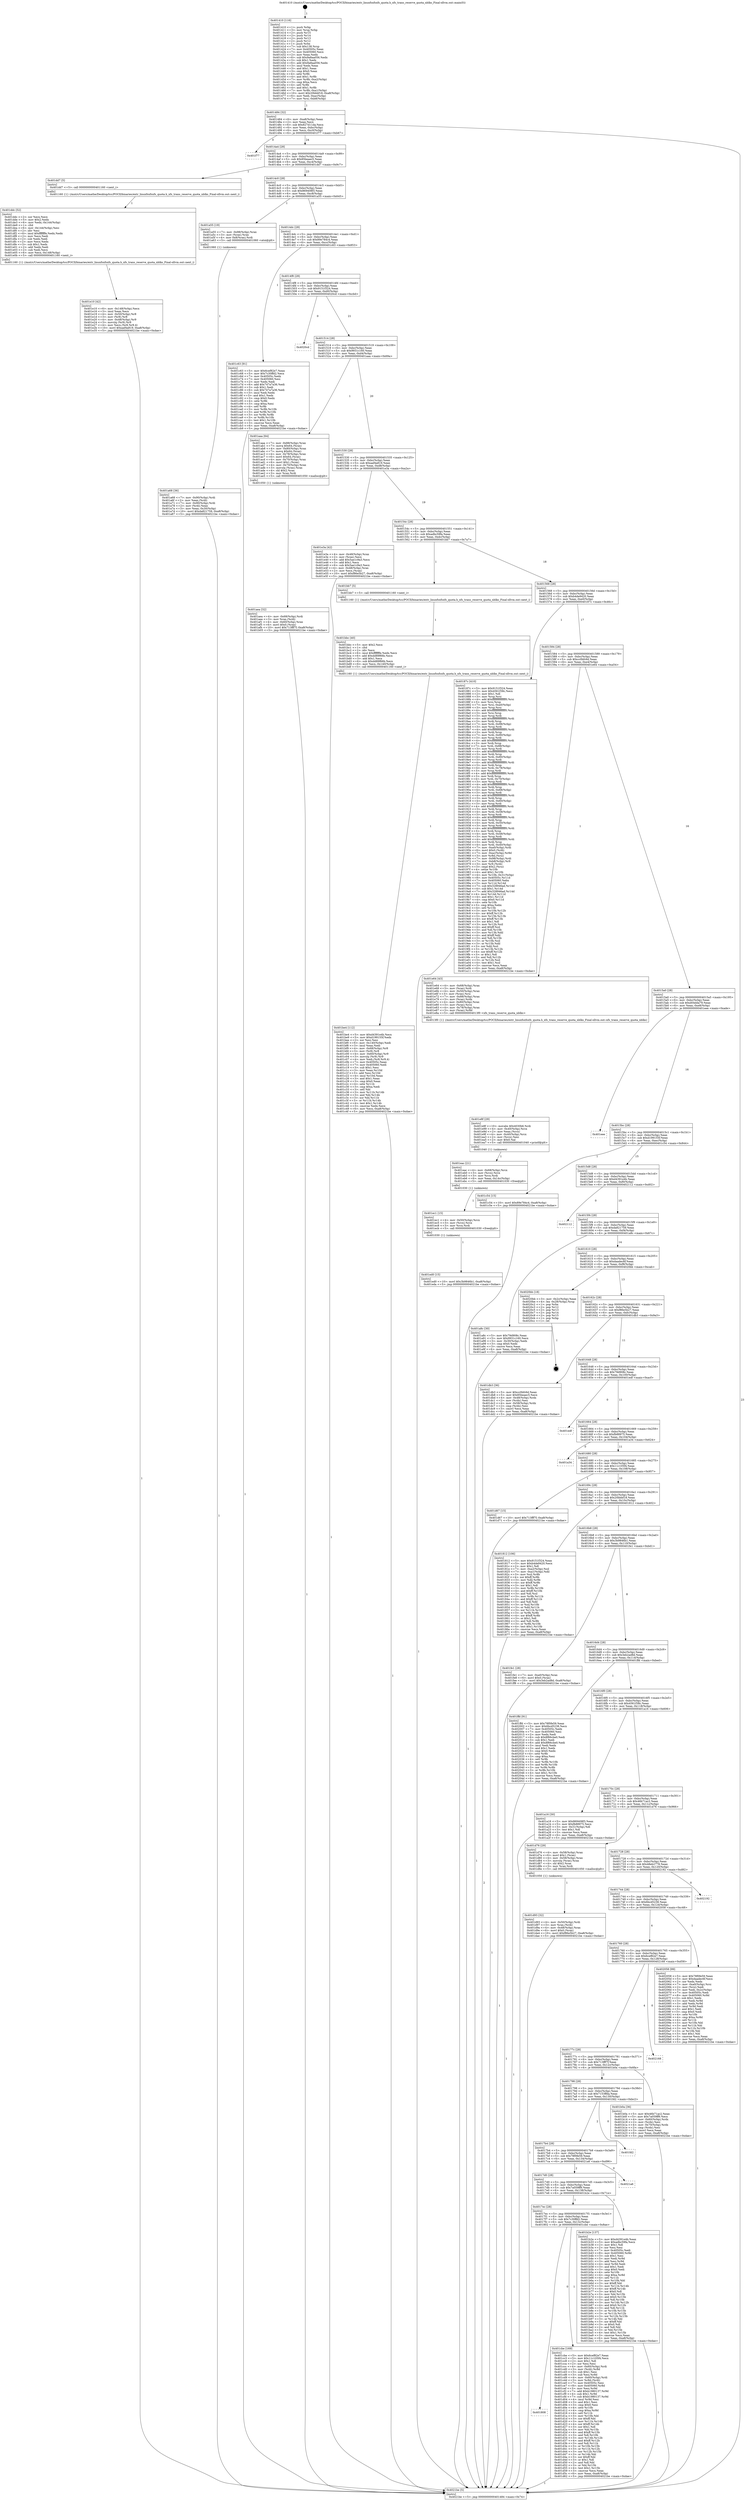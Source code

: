 digraph "0x401410" {
  label = "0x401410 (/mnt/c/Users/mathe/Desktop/tcc/POCII/binaries/extr_linuxfsxfsxfs_quota.h_xfs_trans_reserve_quota_nblks_Final-ollvm.out::main(0))"
  labelloc = "t"
  node[shape=record]

  Entry [label="",width=0.3,height=0.3,shape=circle,fillcolor=black,style=filled]
  "0x401484" [label="{
     0x401484 [32]\l
     | [instrs]\l
     &nbsp;&nbsp;0x401484 \<+6\>: mov -0xa8(%rbp),%eax\l
     &nbsp;&nbsp;0x40148a \<+2\>: mov %eax,%ecx\l
     &nbsp;&nbsp;0x40148c \<+6\>: sub $0x827d11da,%ecx\l
     &nbsp;&nbsp;0x401492 \<+6\>: mov %eax,-0xbc(%rbp)\l
     &nbsp;&nbsp;0x401498 \<+6\>: mov %ecx,-0xc0(%rbp)\l
     &nbsp;&nbsp;0x40149e \<+6\>: je 0000000000401f77 \<main+0xb67\>\l
  }"]
  "0x401f77" [label="{
     0x401f77\l
  }", style=dashed]
  "0x4014a4" [label="{
     0x4014a4 [28]\l
     | [instrs]\l
     &nbsp;&nbsp;0x4014a4 \<+5\>: jmp 00000000004014a9 \<main+0x99\>\l
     &nbsp;&nbsp;0x4014a9 \<+6\>: mov -0xbc(%rbp),%eax\l
     &nbsp;&nbsp;0x4014af \<+5\>: sub $0x85beaec5,%eax\l
     &nbsp;&nbsp;0x4014b4 \<+6\>: mov %eax,-0xc4(%rbp)\l
     &nbsp;&nbsp;0x4014ba \<+6\>: je 0000000000401dd7 \<main+0x9c7\>\l
  }"]
  Exit [label="",width=0.3,height=0.3,shape=circle,fillcolor=black,style=filled,peripheries=2]
  "0x401dd7" [label="{
     0x401dd7 [5]\l
     | [instrs]\l
     &nbsp;&nbsp;0x401dd7 \<+5\>: call 0000000000401160 \<next_i\>\l
     | [calls]\l
     &nbsp;&nbsp;0x401160 \{1\} (/mnt/c/Users/mathe/Desktop/tcc/POCII/binaries/extr_linuxfsxfsxfs_quota.h_xfs_trans_reserve_quota_nblks_Final-ollvm.out::next_i)\l
  }"]
  "0x4014c0" [label="{
     0x4014c0 [28]\l
     | [instrs]\l
     &nbsp;&nbsp;0x4014c0 \<+5\>: jmp 00000000004014c5 \<main+0xb5\>\l
     &nbsp;&nbsp;0x4014c5 \<+6\>: mov -0xbc(%rbp),%eax\l
     &nbsp;&nbsp;0x4014cb \<+5\>: sub $0x869408f3,%eax\l
     &nbsp;&nbsp;0x4014d0 \<+6\>: mov %eax,-0xc8(%rbp)\l
     &nbsp;&nbsp;0x4014d6 \<+6\>: je 0000000000401a55 \<main+0x645\>\l
  }"]
  "0x401ed0" [label="{
     0x401ed0 [15]\l
     | [instrs]\l
     &nbsp;&nbsp;0x401ed0 \<+10\>: movl $0x3b9846b1,-0xa8(%rbp)\l
     &nbsp;&nbsp;0x401eda \<+5\>: jmp 00000000004021be \<main+0xdae\>\l
  }"]
  "0x401a55" [label="{
     0x401a55 [19]\l
     | [instrs]\l
     &nbsp;&nbsp;0x401a55 \<+7\>: mov -0x98(%rbp),%rax\l
     &nbsp;&nbsp;0x401a5c \<+3\>: mov (%rax),%rax\l
     &nbsp;&nbsp;0x401a5f \<+4\>: mov 0x8(%rax),%rdi\l
     &nbsp;&nbsp;0x401a63 \<+5\>: call 0000000000401060 \<atoi@plt\>\l
     | [calls]\l
     &nbsp;&nbsp;0x401060 \{1\} (unknown)\l
  }"]
  "0x4014dc" [label="{
     0x4014dc [28]\l
     | [instrs]\l
     &nbsp;&nbsp;0x4014dc \<+5\>: jmp 00000000004014e1 \<main+0xd1\>\l
     &nbsp;&nbsp;0x4014e1 \<+6\>: mov -0xbc(%rbp),%eax\l
     &nbsp;&nbsp;0x4014e7 \<+5\>: sub $0x89e784c4,%eax\l
     &nbsp;&nbsp;0x4014ec \<+6\>: mov %eax,-0xcc(%rbp)\l
     &nbsp;&nbsp;0x4014f2 \<+6\>: je 0000000000401c63 \<main+0x853\>\l
  }"]
  "0x401ec1" [label="{
     0x401ec1 [15]\l
     | [instrs]\l
     &nbsp;&nbsp;0x401ec1 \<+4\>: mov -0x50(%rbp),%rcx\l
     &nbsp;&nbsp;0x401ec5 \<+3\>: mov (%rcx),%rcx\l
     &nbsp;&nbsp;0x401ec8 \<+3\>: mov %rcx,%rdi\l
     &nbsp;&nbsp;0x401ecb \<+5\>: call 0000000000401030 \<free@plt\>\l
     | [calls]\l
     &nbsp;&nbsp;0x401030 \{1\} (unknown)\l
  }"]
  "0x401c63" [label="{
     0x401c63 [91]\l
     | [instrs]\l
     &nbsp;&nbsp;0x401c63 \<+5\>: mov $0x6cef82e7,%eax\l
     &nbsp;&nbsp;0x401c68 \<+5\>: mov $0x7c30ffd2,%ecx\l
     &nbsp;&nbsp;0x401c6d \<+7\>: mov 0x40505c,%edx\l
     &nbsp;&nbsp;0x401c74 \<+7\>: mov 0x405060,%esi\l
     &nbsp;&nbsp;0x401c7b \<+2\>: mov %edx,%edi\l
     &nbsp;&nbsp;0x401c7d \<+6\>: add $0x747a7a36,%edi\l
     &nbsp;&nbsp;0x401c83 \<+3\>: sub $0x1,%edi\l
     &nbsp;&nbsp;0x401c86 \<+6\>: sub $0x747a7a36,%edi\l
     &nbsp;&nbsp;0x401c8c \<+3\>: imul %edi,%edx\l
     &nbsp;&nbsp;0x401c8f \<+3\>: and $0x1,%edx\l
     &nbsp;&nbsp;0x401c92 \<+3\>: cmp $0x0,%edx\l
     &nbsp;&nbsp;0x401c95 \<+4\>: sete %r8b\l
     &nbsp;&nbsp;0x401c99 \<+3\>: cmp $0xa,%esi\l
     &nbsp;&nbsp;0x401c9c \<+4\>: setl %r9b\l
     &nbsp;&nbsp;0x401ca0 \<+3\>: mov %r8b,%r10b\l
     &nbsp;&nbsp;0x401ca3 \<+3\>: and %r9b,%r10b\l
     &nbsp;&nbsp;0x401ca6 \<+3\>: xor %r9b,%r8b\l
     &nbsp;&nbsp;0x401ca9 \<+3\>: or %r8b,%r10b\l
     &nbsp;&nbsp;0x401cac \<+4\>: test $0x1,%r10b\l
     &nbsp;&nbsp;0x401cb0 \<+3\>: cmovne %ecx,%eax\l
     &nbsp;&nbsp;0x401cb3 \<+6\>: mov %eax,-0xa8(%rbp)\l
     &nbsp;&nbsp;0x401cb9 \<+5\>: jmp 00000000004021be \<main+0xdae\>\l
  }"]
  "0x4014f8" [label="{
     0x4014f8 [28]\l
     | [instrs]\l
     &nbsp;&nbsp;0x4014f8 \<+5\>: jmp 00000000004014fd \<main+0xed\>\l
     &nbsp;&nbsp;0x4014fd \<+6\>: mov -0xbc(%rbp),%eax\l
     &nbsp;&nbsp;0x401503 \<+5\>: sub $0x9151f324,%eax\l
     &nbsp;&nbsp;0x401508 \<+6\>: mov %eax,-0xd0(%rbp)\l
     &nbsp;&nbsp;0x40150e \<+6\>: je 00000000004020cd \<main+0xcbd\>\l
  }"]
  "0x401eac" [label="{
     0x401eac [21]\l
     | [instrs]\l
     &nbsp;&nbsp;0x401eac \<+4\>: mov -0x68(%rbp),%rcx\l
     &nbsp;&nbsp;0x401eb0 \<+3\>: mov (%rcx),%rcx\l
     &nbsp;&nbsp;0x401eb3 \<+3\>: mov %rcx,%rdi\l
     &nbsp;&nbsp;0x401eb6 \<+6\>: mov %eax,-0x14c(%rbp)\l
     &nbsp;&nbsp;0x401ebc \<+5\>: call 0000000000401030 \<free@plt\>\l
     | [calls]\l
     &nbsp;&nbsp;0x401030 \{1\} (unknown)\l
  }"]
  "0x4020cd" [label="{
     0x4020cd\l
  }", style=dashed]
  "0x401514" [label="{
     0x401514 [28]\l
     | [instrs]\l
     &nbsp;&nbsp;0x401514 \<+5\>: jmp 0000000000401519 \<main+0x109\>\l
     &nbsp;&nbsp;0x401519 \<+6\>: mov -0xbc(%rbp),%eax\l
     &nbsp;&nbsp;0x40151f \<+5\>: sub $0x9931c160,%eax\l
     &nbsp;&nbsp;0x401524 \<+6\>: mov %eax,-0xd4(%rbp)\l
     &nbsp;&nbsp;0x40152a \<+6\>: je 0000000000401aaa \<main+0x69a\>\l
  }"]
  "0x401e8f" [label="{
     0x401e8f [29]\l
     | [instrs]\l
     &nbsp;&nbsp;0x401e8f \<+10\>: movabs $0x4030b6,%rdi\l
     &nbsp;&nbsp;0x401e99 \<+4\>: mov -0x40(%rbp),%rcx\l
     &nbsp;&nbsp;0x401e9d \<+2\>: mov %eax,(%rcx)\l
     &nbsp;&nbsp;0x401e9f \<+4\>: mov -0x40(%rbp),%rcx\l
     &nbsp;&nbsp;0x401ea3 \<+2\>: mov (%rcx),%esi\l
     &nbsp;&nbsp;0x401ea5 \<+2\>: mov $0x0,%al\l
     &nbsp;&nbsp;0x401ea7 \<+5\>: call 0000000000401040 \<printf@plt\>\l
     | [calls]\l
     &nbsp;&nbsp;0x401040 \{1\} (unknown)\l
  }"]
  "0x401aaa" [label="{
     0x401aaa [64]\l
     | [instrs]\l
     &nbsp;&nbsp;0x401aaa \<+7\>: mov -0x88(%rbp),%rax\l
     &nbsp;&nbsp;0x401ab1 \<+7\>: movq $0x64,(%rax)\l
     &nbsp;&nbsp;0x401ab8 \<+4\>: mov -0x80(%rbp),%rax\l
     &nbsp;&nbsp;0x401abc \<+7\>: movq $0x64,(%rax)\l
     &nbsp;&nbsp;0x401ac3 \<+4\>: mov -0x78(%rbp),%rax\l
     &nbsp;&nbsp;0x401ac7 \<+6\>: movl $0x64,(%rax)\l
     &nbsp;&nbsp;0x401acd \<+4\>: mov -0x70(%rbp),%rax\l
     &nbsp;&nbsp;0x401ad1 \<+6\>: movl $0x1,(%rax)\l
     &nbsp;&nbsp;0x401ad7 \<+4\>: mov -0x70(%rbp),%rax\l
     &nbsp;&nbsp;0x401adb \<+3\>: movslq (%rax),%rax\l
     &nbsp;&nbsp;0x401ade \<+4\>: shl $0x2,%rax\l
     &nbsp;&nbsp;0x401ae2 \<+3\>: mov %rax,%rdi\l
     &nbsp;&nbsp;0x401ae5 \<+5\>: call 0000000000401050 \<malloc@plt\>\l
     | [calls]\l
     &nbsp;&nbsp;0x401050 \{1\} (unknown)\l
  }"]
  "0x401530" [label="{
     0x401530 [28]\l
     | [instrs]\l
     &nbsp;&nbsp;0x401530 \<+5\>: jmp 0000000000401535 \<main+0x125\>\l
     &nbsp;&nbsp;0x401535 \<+6\>: mov -0xbc(%rbp),%eax\l
     &nbsp;&nbsp;0x40153b \<+5\>: sub $0xaaf4a819,%eax\l
     &nbsp;&nbsp;0x401540 \<+6\>: mov %eax,-0xd8(%rbp)\l
     &nbsp;&nbsp;0x401546 \<+6\>: je 0000000000401e3a \<main+0xa2a\>\l
  }"]
  "0x401e10" [label="{
     0x401e10 [42]\l
     | [instrs]\l
     &nbsp;&nbsp;0x401e10 \<+6\>: mov -0x148(%rbp),%ecx\l
     &nbsp;&nbsp;0x401e16 \<+3\>: imul %eax,%ecx\l
     &nbsp;&nbsp;0x401e19 \<+4\>: mov -0x50(%rbp),%r8\l
     &nbsp;&nbsp;0x401e1d \<+3\>: mov (%r8),%r8\l
     &nbsp;&nbsp;0x401e20 \<+4\>: mov -0x48(%rbp),%r9\l
     &nbsp;&nbsp;0x401e24 \<+3\>: movslq (%r9),%r9\l
     &nbsp;&nbsp;0x401e27 \<+4\>: mov %ecx,(%r8,%r9,4)\l
     &nbsp;&nbsp;0x401e2b \<+10\>: movl $0xaaf4a819,-0xa8(%rbp)\l
     &nbsp;&nbsp;0x401e35 \<+5\>: jmp 00000000004021be \<main+0xdae\>\l
  }"]
  "0x401e3a" [label="{
     0x401e3a [42]\l
     | [instrs]\l
     &nbsp;&nbsp;0x401e3a \<+4\>: mov -0x48(%rbp),%rax\l
     &nbsp;&nbsp;0x401e3e \<+2\>: mov (%rax),%ecx\l
     &nbsp;&nbsp;0x401e40 \<+6\>: add $0x5ae1c9a3,%ecx\l
     &nbsp;&nbsp;0x401e46 \<+3\>: add $0x1,%ecx\l
     &nbsp;&nbsp;0x401e49 \<+6\>: sub $0x5ae1c9a3,%ecx\l
     &nbsp;&nbsp;0x401e4f \<+4\>: mov -0x48(%rbp),%rax\l
     &nbsp;&nbsp;0x401e53 \<+2\>: mov %ecx,(%rax)\l
     &nbsp;&nbsp;0x401e55 \<+10\>: movl $0xf86e5b27,-0xa8(%rbp)\l
     &nbsp;&nbsp;0x401e5f \<+5\>: jmp 00000000004021be \<main+0xdae\>\l
  }"]
  "0x40154c" [label="{
     0x40154c [28]\l
     | [instrs]\l
     &nbsp;&nbsp;0x40154c \<+5\>: jmp 0000000000401551 \<main+0x141\>\l
     &nbsp;&nbsp;0x401551 \<+6\>: mov -0xbc(%rbp),%eax\l
     &nbsp;&nbsp;0x401557 \<+5\>: sub $0xadbc59fa,%eax\l
     &nbsp;&nbsp;0x40155c \<+6\>: mov %eax,-0xdc(%rbp)\l
     &nbsp;&nbsp;0x401562 \<+6\>: je 0000000000401bb7 \<main+0x7a7\>\l
  }"]
  "0x401ddc" [label="{
     0x401ddc [52]\l
     | [instrs]\l
     &nbsp;&nbsp;0x401ddc \<+2\>: xor %ecx,%ecx\l
     &nbsp;&nbsp;0x401dde \<+5\>: mov $0x2,%edx\l
     &nbsp;&nbsp;0x401de3 \<+6\>: mov %edx,-0x144(%rbp)\l
     &nbsp;&nbsp;0x401de9 \<+1\>: cltd\l
     &nbsp;&nbsp;0x401dea \<+6\>: mov -0x144(%rbp),%esi\l
     &nbsp;&nbsp;0x401df0 \<+2\>: idiv %esi\l
     &nbsp;&nbsp;0x401df2 \<+6\>: imul $0xfffffffe,%edx,%edx\l
     &nbsp;&nbsp;0x401df8 \<+2\>: mov %ecx,%edi\l
     &nbsp;&nbsp;0x401dfa \<+2\>: sub %edx,%edi\l
     &nbsp;&nbsp;0x401dfc \<+2\>: mov %ecx,%edx\l
     &nbsp;&nbsp;0x401dfe \<+3\>: sub $0x1,%edx\l
     &nbsp;&nbsp;0x401e01 \<+2\>: add %edx,%edi\l
     &nbsp;&nbsp;0x401e03 \<+2\>: sub %edi,%ecx\l
     &nbsp;&nbsp;0x401e05 \<+6\>: mov %ecx,-0x148(%rbp)\l
     &nbsp;&nbsp;0x401e0b \<+5\>: call 0000000000401160 \<next_i\>\l
     | [calls]\l
     &nbsp;&nbsp;0x401160 \{1\} (/mnt/c/Users/mathe/Desktop/tcc/POCII/binaries/extr_linuxfsxfsxfs_quota.h_xfs_trans_reserve_quota_nblks_Final-ollvm.out::next_i)\l
  }"]
  "0x401bb7" [label="{
     0x401bb7 [5]\l
     | [instrs]\l
     &nbsp;&nbsp;0x401bb7 \<+5\>: call 0000000000401160 \<next_i\>\l
     | [calls]\l
     &nbsp;&nbsp;0x401160 \{1\} (/mnt/c/Users/mathe/Desktop/tcc/POCII/binaries/extr_linuxfsxfsxfs_quota.h_xfs_trans_reserve_quota_nblks_Final-ollvm.out::next_i)\l
  }"]
  "0x401568" [label="{
     0x401568 [28]\l
     | [instrs]\l
     &nbsp;&nbsp;0x401568 \<+5\>: jmp 000000000040156d \<main+0x15d\>\l
     &nbsp;&nbsp;0x40156d \<+6\>: mov -0xbc(%rbp),%eax\l
     &nbsp;&nbsp;0x401573 \<+5\>: sub $0xb4de9420,%eax\l
     &nbsp;&nbsp;0x401578 \<+6\>: mov %eax,-0xe0(%rbp)\l
     &nbsp;&nbsp;0x40157e \<+6\>: je 000000000040187c \<main+0x46c\>\l
  }"]
  "0x401d93" [label="{
     0x401d93 [32]\l
     | [instrs]\l
     &nbsp;&nbsp;0x401d93 \<+4\>: mov -0x50(%rbp),%rdi\l
     &nbsp;&nbsp;0x401d97 \<+3\>: mov %rax,(%rdi)\l
     &nbsp;&nbsp;0x401d9a \<+4\>: mov -0x48(%rbp),%rax\l
     &nbsp;&nbsp;0x401d9e \<+6\>: movl $0x0,(%rax)\l
     &nbsp;&nbsp;0x401da4 \<+10\>: movl $0xf86e5b27,-0xa8(%rbp)\l
     &nbsp;&nbsp;0x401dae \<+5\>: jmp 00000000004021be \<main+0xdae\>\l
  }"]
  "0x40187c" [label="{
     0x40187c [410]\l
     | [instrs]\l
     &nbsp;&nbsp;0x40187c \<+5\>: mov $0x9151f324,%eax\l
     &nbsp;&nbsp;0x401881 \<+5\>: mov $0x4561f38c,%ecx\l
     &nbsp;&nbsp;0x401886 \<+2\>: mov $0x1,%dl\l
     &nbsp;&nbsp;0x401888 \<+3\>: mov %rsp,%rsi\l
     &nbsp;&nbsp;0x40188b \<+4\>: add $0xfffffffffffffff0,%rsi\l
     &nbsp;&nbsp;0x40188f \<+3\>: mov %rsi,%rsp\l
     &nbsp;&nbsp;0x401892 \<+7\>: mov %rsi,-0xa0(%rbp)\l
     &nbsp;&nbsp;0x401899 \<+3\>: mov %rsp,%rsi\l
     &nbsp;&nbsp;0x40189c \<+4\>: add $0xfffffffffffffff0,%rsi\l
     &nbsp;&nbsp;0x4018a0 \<+3\>: mov %rsi,%rsp\l
     &nbsp;&nbsp;0x4018a3 \<+3\>: mov %rsp,%rdi\l
     &nbsp;&nbsp;0x4018a6 \<+4\>: add $0xfffffffffffffff0,%rdi\l
     &nbsp;&nbsp;0x4018aa \<+3\>: mov %rdi,%rsp\l
     &nbsp;&nbsp;0x4018ad \<+7\>: mov %rdi,-0x98(%rbp)\l
     &nbsp;&nbsp;0x4018b4 \<+3\>: mov %rsp,%rdi\l
     &nbsp;&nbsp;0x4018b7 \<+4\>: add $0xfffffffffffffff0,%rdi\l
     &nbsp;&nbsp;0x4018bb \<+3\>: mov %rdi,%rsp\l
     &nbsp;&nbsp;0x4018be \<+7\>: mov %rdi,-0x90(%rbp)\l
     &nbsp;&nbsp;0x4018c5 \<+3\>: mov %rsp,%rdi\l
     &nbsp;&nbsp;0x4018c8 \<+4\>: add $0xfffffffffffffff0,%rdi\l
     &nbsp;&nbsp;0x4018cc \<+3\>: mov %rdi,%rsp\l
     &nbsp;&nbsp;0x4018cf \<+7\>: mov %rdi,-0x88(%rbp)\l
     &nbsp;&nbsp;0x4018d6 \<+3\>: mov %rsp,%rdi\l
     &nbsp;&nbsp;0x4018d9 \<+4\>: add $0xfffffffffffffff0,%rdi\l
     &nbsp;&nbsp;0x4018dd \<+3\>: mov %rdi,%rsp\l
     &nbsp;&nbsp;0x4018e0 \<+4\>: mov %rdi,-0x80(%rbp)\l
     &nbsp;&nbsp;0x4018e4 \<+3\>: mov %rsp,%rdi\l
     &nbsp;&nbsp;0x4018e7 \<+4\>: add $0xfffffffffffffff0,%rdi\l
     &nbsp;&nbsp;0x4018eb \<+3\>: mov %rdi,%rsp\l
     &nbsp;&nbsp;0x4018ee \<+4\>: mov %rdi,-0x78(%rbp)\l
     &nbsp;&nbsp;0x4018f2 \<+3\>: mov %rsp,%rdi\l
     &nbsp;&nbsp;0x4018f5 \<+4\>: add $0xfffffffffffffff0,%rdi\l
     &nbsp;&nbsp;0x4018f9 \<+3\>: mov %rdi,%rsp\l
     &nbsp;&nbsp;0x4018fc \<+4\>: mov %rdi,-0x70(%rbp)\l
     &nbsp;&nbsp;0x401900 \<+3\>: mov %rsp,%rdi\l
     &nbsp;&nbsp;0x401903 \<+4\>: add $0xfffffffffffffff0,%rdi\l
     &nbsp;&nbsp;0x401907 \<+3\>: mov %rdi,%rsp\l
     &nbsp;&nbsp;0x40190a \<+4\>: mov %rdi,-0x68(%rbp)\l
     &nbsp;&nbsp;0x40190e \<+3\>: mov %rsp,%rdi\l
     &nbsp;&nbsp;0x401911 \<+4\>: add $0xfffffffffffffff0,%rdi\l
     &nbsp;&nbsp;0x401915 \<+3\>: mov %rdi,%rsp\l
     &nbsp;&nbsp;0x401918 \<+4\>: mov %rdi,-0x60(%rbp)\l
     &nbsp;&nbsp;0x40191c \<+3\>: mov %rsp,%rdi\l
     &nbsp;&nbsp;0x40191f \<+4\>: add $0xfffffffffffffff0,%rdi\l
     &nbsp;&nbsp;0x401923 \<+3\>: mov %rdi,%rsp\l
     &nbsp;&nbsp;0x401926 \<+4\>: mov %rdi,-0x58(%rbp)\l
     &nbsp;&nbsp;0x40192a \<+3\>: mov %rsp,%rdi\l
     &nbsp;&nbsp;0x40192d \<+4\>: add $0xfffffffffffffff0,%rdi\l
     &nbsp;&nbsp;0x401931 \<+3\>: mov %rdi,%rsp\l
     &nbsp;&nbsp;0x401934 \<+4\>: mov %rdi,-0x50(%rbp)\l
     &nbsp;&nbsp;0x401938 \<+3\>: mov %rsp,%rdi\l
     &nbsp;&nbsp;0x40193b \<+4\>: add $0xfffffffffffffff0,%rdi\l
     &nbsp;&nbsp;0x40193f \<+3\>: mov %rdi,%rsp\l
     &nbsp;&nbsp;0x401942 \<+4\>: mov %rdi,-0x48(%rbp)\l
     &nbsp;&nbsp;0x401946 \<+3\>: mov %rsp,%rdi\l
     &nbsp;&nbsp;0x401949 \<+4\>: add $0xfffffffffffffff0,%rdi\l
     &nbsp;&nbsp;0x40194d \<+3\>: mov %rdi,%rsp\l
     &nbsp;&nbsp;0x401950 \<+4\>: mov %rdi,-0x40(%rbp)\l
     &nbsp;&nbsp;0x401954 \<+7\>: mov -0xa0(%rbp),%rdi\l
     &nbsp;&nbsp;0x40195b \<+6\>: movl $0x0,(%rdi)\l
     &nbsp;&nbsp;0x401961 \<+7\>: mov -0xac(%rbp),%r8d\l
     &nbsp;&nbsp;0x401968 \<+3\>: mov %r8d,(%rsi)\l
     &nbsp;&nbsp;0x40196b \<+7\>: mov -0x98(%rbp),%rdi\l
     &nbsp;&nbsp;0x401972 \<+7\>: mov -0xb8(%rbp),%r9\l
     &nbsp;&nbsp;0x401979 \<+3\>: mov %r9,(%rdi)\l
     &nbsp;&nbsp;0x40197c \<+3\>: cmpl $0x2,(%rsi)\l
     &nbsp;&nbsp;0x40197f \<+4\>: setne %r10b\l
     &nbsp;&nbsp;0x401983 \<+4\>: and $0x1,%r10b\l
     &nbsp;&nbsp;0x401987 \<+4\>: mov %r10b,-0x31(%rbp)\l
     &nbsp;&nbsp;0x40198b \<+8\>: mov 0x40505c,%r11d\l
     &nbsp;&nbsp;0x401993 \<+7\>: mov 0x405060,%ebx\l
     &nbsp;&nbsp;0x40199a \<+3\>: mov %r11d,%r14d\l
     &nbsp;&nbsp;0x40199d \<+7\>: sub $0x328946ad,%r14d\l
     &nbsp;&nbsp;0x4019a4 \<+4\>: sub $0x1,%r14d\l
     &nbsp;&nbsp;0x4019a8 \<+7\>: add $0x328946ad,%r14d\l
     &nbsp;&nbsp;0x4019af \<+4\>: imul %r14d,%r11d\l
     &nbsp;&nbsp;0x4019b3 \<+4\>: and $0x1,%r11d\l
     &nbsp;&nbsp;0x4019b7 \<+4\>: cmp $0x0,%r11d\l
     &nbsp;&nbsp;0x4019bb \<+4\>: sete %r10b\l
     &nbsp;&nbsp;0x4019bf \<+3\>: cmp $0xa,%ebx\l
     &nbsp;&nbsp;0x4019c2 \<+4\>: setl %r15b\l
     &nbsp;&nbsp;0x4019c6 \<+3\>: mov %r10b,%r12b\l
     &nbsp;&nbsp;0x4019c9 \<+4\>: xor $0xff,%r12b\l
     &nbsp;&nbsp;0x4019cd \<+3\>: mov %r15b,%r13b\l
     &nbsp;&nbsp;0x4019d0 \<+4\>: xor $0xff,%r13b\l
     &nbsp;&nbsp;0x4019d4 \<+3\>: xor $0x1,%dl\l
     &nbsp;&nbsp;0x4019d7 \<+3\>: mov %r12b,%sil\l
     &nbsp;&nbsp;0x4019da \<+4\>: and $0xff,%sil\l
     &nbsp;&nbsp;0x4019de \<+3\>: and %dl,%r10b\l
     &nbsp;&nbsp;0x4019e1 \<+3\>: mov %r13b,%dil\l
     &nbsp;&nbsp;0x4019e4 \<+4\>: and $0xff,%dil\l
     &nbsp;&nbsp;0x4019e8 \<+3\>: and %dl,%r15b\l
     &nbsp;&nbsp;0x4019eb \<+3\>: or %r10b,%sil\l
     &nbsp;&nbsp;0x4019ee \<+3\>: or %r15b,%dil\l
     &nbsp;&nbsp;0x4019f1 \<+3\>: xor %dil,%sil\l
     &nbsp;&nbsp;0x4019f4 \<+3\>: or %r13b,%r12b\l
     &nbsp;&nbsp;0x4019f7 \<+4\>: xor $0xff,%r12b\l
     &nbsp;&nbsp;0x4019fb \<+3\>: or $0x1,%dl\l
     &nbsp;&nbsp;0x4019fe \<+3\>: and %dl,%r12b\l
     &nbsp;&nbsp;0x401a01 \<+3\>: or %r12b,%sil\l
     &nbsp;&nbsp;0x401a04 \<+4\>: test $0x1,%sil\l
     &nbsp;&nbsp;0x401a08 \<+3\>: cmovne %ecx,%eax\l
     &nbsp;&nbsp;0x401a0b \<+6\>: mov %eax,-0xa8(%rbp)\l
     &nbsp;&nbsp;0x401a11 \<+5\>: jmp 00000000004021be \<main+0xdae\>\l
  }"]
  "0x401584" [label="{
     0x401584 [28]\l
     | [instrs]\l
     &nbsp;&nbsp;0x401584 \<+5\>: jmp 0000000000401589 \<main+0x179\>\l
     &nbsp;&nbsp;0x401589 \<+6\>: mov -0xbc(%rbp),%eax\l
     &nbsp;&nbsp;0x40158f \<+5\>: sub $0xcc0bfc6d,%eax\l
     &nbsp;&nbsp;0x401594 \<+6\>: mov %eax,-0xe4(%rbp)\l
     &nbsp;&nbsp;0x40159a \<+6\>: je 0000000000401e64 \<main+0xa54\>\l
  }"]
  "0x401808" [label="{
     0x401808\l
  }", style=dashed]
  "0x401e64" [label="{
     0x401e64 [43]\l
     | [instrs]\l
     &nbsp;&nbsp;0x401e64 \<+4\>: mov -0x68(%rbp),%rax\l
     &nbsp;&nbsp;0x401e68 \<+3\>: mov (%rax),%rdi\l
     &nbsp;&nbsp;0x401e6b \<+4\>: mov -0x50(%rbp),%rax\l
     &nbsp;&nbsp;0x401e6f \<+3\>: mov (%rax),%rsi\l
     &nbsp;&nbsp;0x401e72 \<+7\>: mov -0x88(%rbp),%rax\l
     &nbsp;&nbsp;0x401e79 \<+3\>: mov (%rax),%rdx\l
     &nbsp;&nbsp;0x401e7c \<+4\>: mov -0x80(%rbp),%rax\l
     &nbsp;&nbsp;0x401e80 \<+3\>: mov (%rax),%rcx\l
     &nbsp;&nbsp;0x401e83 \<+4\>: mov -0x78(%rbp),%rax\l
     &nbsp;&nbsp;0x401e87 \<+3\>: mov (%rax),%r8d\l
     &nbsp;&nbsp;0x401e8a \<+5\>: call 00000000004013f0 \<xfs_trans_reserve_quota_nblks\>\l
     | [calls]\l
     &nbsp;&nbsp;0x4013f0 \{1\} (/mnt/c/Users/mathe/Desktop/tcc/POCII/binaries/extr_linuxfsxfsxfs_quota.h_xfs_trans_reserve_quota_nblks_Final-ollvm.out::xfs_trans_reserve_quota_nblks)\l
  }"]
  "0x4015a0" [label="{
     0x4015a0 [28]\l
     | [instrs]\l
     &nbsp;&nbsp;0x4015a0 \<+5\>: jmp 00000000004015a5 \<main+0x195\>\l
     &nbsp;&nbsp;0x4015a5 \<+6\>: mov -0xbc(%rbp),%eax\l
     &nbsp;&nbsp;0x4015ab \<+5\>: sub $0xd04dda79,%eax\l
     &nbsp;&nbsp;0x4015b0 \<+6\>: mov %eax,-0xe8(%rbp)\l
     &nbsp;&nbsp;0x4015b6 \<+6\>: je 0000000000401eee \<main+0xade\>\l
  }"]
  "0x401cbe" [label="{
     0x401cbe [169]\l
     | [instrs]\l
     &nbsp;&nbsp;0x401cbe \<+5\>: mov $0x6cef82e7,%eax\l
     &nbsp;&nbsp;0x401cc3 \<+5\>: mov $0x11c105f4,%ecx\l
     &nbsp;&nbsp;0x401cc8 \<+2\>: mov $0x1,%dl\l
     &nbsp;&nbsp;0x401cca \<+2\>: xor %esi,%esi\l
     &nbsp;&nbsp;0x401ccc \<+4\>: mov -0x60(%rbp),%rdi\l
     &nbsp;&nbsp;0x401cd0 \<+3\>: mov (%rdi),%r8d\l
     &nbsp;&nbsp;0x401cd3 \<+3\>: sub $0x1,%esi\l
     &nbsp;&nbsp;0x401cd6 \<+3\>: sub %esi,%r8d\l
     &nbsp;&nbsp;0x401cd9 \<+4\>: mov -0x60(%rbp),%rdi\l
     &nbsp;&nbsp;0x401cdd \<+3\>: mov %r8d,(%rdi)\l
     &nbsp;&nbsp;0x401ce0 \<+7\>: mov 0x40505c,%esi\l
     &nbsp;&nbsp;0x401ce7 \<+8\>: mov 0x405060,%r8d\l
     &nbsp;&nbsp;0x401cef \<+3\>: mov %esi,%r9d\l
     &nbsp;&nbsp;0x401cf2 \<+7\>: add $0xb1980137,%r9d\l
     &nbsp;&nbsp;0x401cf9 \<+4\>: sub $0x1,%r9d\l
     &nbsp;&nbsp;0x401cfd \<+7\>: sub $0xb1980137,%r9d\l
     &nbsp;&nbsp;0x401d04 \<+4\>: imul %r9d,%esi\l
     &nbsp;&nbsp;0x401d08 \<+3\>: and $0x1,%esi\l
     &nbsp;&nbsp;0x401d0b \<+3\>: cmp $0x0,%esi\l
     &nbsp;&nbsp;0x401d0e \<+4\>: sete %r10b\l
     &nbsp;&nbsp;0x401d12 \<+4\>: cmp $0xa,%r8d\l
     &nbsp;&nbsp;0x401d16 \<+4\>: setl %r11b\l
     &nbsp;&nbsp;0x401d1a \<+3\>: mov %r10b,%bl\l
     &nbsp;&nbsp;0x401d1d \<+3\>: xor $0xff,%bl\l
     &nbsp;&nbsp;0x401d20 \<+3\>: mov %r11b,%r14b\l
     &nbsp;&nbsp;0x401d23 \<+4\>: xor $0xff,%r14b\l
     &nbsp;&nbsp;0x401d27 \<+3\>: xor $0x1,%dl\l
     &nbsp;&nbsp;0x401d2a \<+3\>: mov %bl,%r15b\l
     &nbsp;&nbsp;0x401d2d \<+4\>: and $0xff,%r15b\l
     &nbsp;&nbsp;0x401d31 \<+3\>: and %dl,%r10b\l
     &nbsp;&nbsp;0x401d34 \<+3\>: mov %r14b,%r12b\l
     &nbsp;&nbsp;0x401d37 \<+4\>: and $0xff,%r12b\l
     &nbsp;&nbsp;0x401d3b \<+3\>: and %dl,%r11b\l
     &nbsp;&nbsp;0x401d3e \<+3\>: or %r10b,%r15b\l
     &nbsp;&nbsp;0x401d41 \<+3\>: or %r11b,%r12b\l
     &nbsp;&nbsp;0x401d44 \<+3\>: xor %r12b,%r15b\l
     &nbsp;&nbsp;0x401d47 \<+3\>: or %r14b,%bl\l
     &nbsp;&nbsp;0x401d4a \<+3\>: xor $0xff,%bl\l
     &nbsp;&nbsp;0x401d4d \<+3\>: or $0x1,%dl\l
     &nbsp;&nbsp;0x401d50 \<+2\>: and %dl,%bl\l
     &nbsp;&nbsp;0x401d52 \<+3\>: or %bl,%r15b\l
     &nbsp;&nbsp;0x401d55 \<+4\>: test $0x1,%r15b\l
     &nbsp;&nbsp;0x401d59 \<+3\>: cmovne %ecx,%eax\l
     &nbsp;&nbsp;0x401d5c \<+6\>: mov %eax,-0xa8(%rbp)\l
     &nbsp;&nbsp;0x401d62 \<+5\>: jmp 00000000004021be \<main+0xdae\>\l
  }"]
  "0x401eee" [label="{
     0x401eee\l
  }", style=dashed]
  "0x4015bc" [label="{
     0x4015bc [28]\l
     | [instrs]\l
     &nbsp;&nbsp;0x4015bc \<+5\>: jmp 00000000004015c1 \<main+0x1b1\>\l
     &nbsp;&nbsp;0x4015c1 \<+6\>: mov -0xbc(%rbp),%eax\l
     &nbsp;&nbsp;0x4015c7 \<+5\>: sub $0xd199155f,%eax\l
     &nbsp;&nbsp;0x4015cc \<+6\>: mov %eax,-0xec(%rbp)\l
     &nbsp;&nbsp;0x4015d2 \<+6\>: je 0000000000401c54 \<main+0x844\>\l
  }"]
  "0x401be4" [label="{
     0x401be4 [112]\l
     | [instrs]\l
     &nbsp;&nbsp;0x401be4 \<+5\>: mov $0xd4391e4b,%ecx\l
     &nbsp;&nbsp;0x401be9 \<+5\>: mov $0xd199155f,%edx\l
     &nbsp;&nbsp;0x401bee \<+2\>: xor %esi,%esi\l
     &nbsp;&nbsp;0x401bf0 \<+6\>: mov -0x140(%rbp),%edi\l
     &nbsp;&nbsp;0x401bf6 \<+3\>: imul %eax,%edi\l
     &nbsp;&nbsp;0x401bf9 \<+4\>: mov -0x68(%rbp),%r8\l
     &nbsp;&nbsp;0x401bfd \<+3\>: mov (%r8),%r8\l
     &nbsp;&nbsp;0x401c00 \<+4\>: mov -0x60(%rbp),%r9\l
     &nbsp;&nbsp;0x401c04 \<+3\>: movslq (%r9),%r9\l
     &nbsp;&nbsp;0x401c07 \<+4\>: mov %edi,(%r8,%r9,4)\l
     &nbsp;&nbsp;0x401c0b \<+7\>: mov 0x40505c,%eax\l
     &nbsp;&nbsp;0x401c12 \<+7\>: mov 0x405060,%edi\l
     &nbsp;&nbsp;0x401c19 \<+3\>: sub $0x1,%esi\l
     &nbsp;&nbsp;0x401c1c \<+3\>: mov %eax,%r10d\l
     &nbsp;&nbsp;0x401c1f \<+3\>: add %esi,%r10d\l
     &nbsp;&nbsp;0x401c22 \<+4\>: imul %r10d,%eax\l
     &nbsp;&nbsp;0x401c26 \<+3\>: and $0x1,%eax\l
     &nbsp;&nbsp;0x401c29 \<+3\>: cmp $0x0,%eax\l
     &nbsp;&nbsp;0x401c2c \<+4\>: sete %r11b\l
     &nbsp;&nbsp;0x401c30 \<+3\>: cmp $0xa,%edi\l
     &nbsp;&nbsp;0x401c33 \<+3\>: setl %bl\l
     &nbsp;&nbsp;0x401c36 \<+3\>: mov %r11b,%r14b\l
     &nbsp;&nbsp;0x401c39 \<+3\>: and %bl,%r14b\l
     &nbsp;&nbsp;0x401c3c \<+3\>: xor %bl,%r11b\l
     &nbsp;&nbsp;0x401c3f \<+3\>: or %r11b,%r14b\l
     &nbsp;&nbsp;0x401c42 \<+4\>: test $0x1,%r14b\l
     &nbsp;&nbsp;0x401c46 \<+3\>: cmovne %edx,%ecx\l
     &nbsp;&nbsp;0x401c49 \<+6\>: mov %ecx,-0xa8(%rbp)\l
     &nbsp;&nbsp;0x401c4f \<+5\>: jmp 00000000004021be \<main+0xdae\>\l
  }"]
  "0x401c54" [label="{
     0x401c54 [15]\l
     | [instrs]\l
     &nbsp;&nbsp;0x401c54 \<+10\>: movl $0x89e784c4,-0xa8(%rbp)\l
     &nbsp;&nbsp;0x401c5e \<+5\>: jmp 00000000004021be \<main+0xdae\>\l
  }"]
  "0x4015d8" [label="{
     0x4015d8 [28]\l
     | [instrs]\l
     &nbsp;&nbsp;0x4015d8 \<+5\>: jmp 00000000004015dd \<main+0x1cd\>\l
     &nbsp;&nbsp;0x4015dd \<+6\>: mov -0xbc(%rbp),%eax\l
     &nbsp;&nbsp;0x4015e3 \<+5\>: sub $0xd4391e4b,%eax\l
     &nbsp;&nbsp;0x4015e8 \<+6\>: mov %eax,-0xf0(%rbp)\l
     &nbsp;&nbsp;0x4015ee \<+6\>: je 0000000000402112 \<main+0xd02\>\l
  }"]
  "0x401bbc" [label="{
     0x401bbc [40]\l
     | [instrs]\l
     &nbsp;&nbsp;0x401bbc \<+5\>: mov $0x2,%ecx\l
     &nbsp;&nbsp;0x401bc1 \<+1\>: cltd\l
     &nbsp;&nbsp;0x401bc2 \<+2\>: idiv %ecx\l
     &nbsp;&nbsp;0x401bc4 \<+6\>: imul $0xfffffffe,%edx,%ecx\l
     &nbsp;&nbsp;0x401bca \<+6\>: add $0xdd89f66b,%ecx\l
     &nbsp;&nbsp;0x401bd0 \<+3\>: add $0x1,%ecx\l
     &nbsp;&nbsp;0x401bd3 \<+6\>: sub $0xdd89f66b,%ecx\l
     &nbsp;&nbsp;0x401bd9 \<+6\>: mov %ecx,-0x140(%rbp)\l
     &nbsp;&nbsp;0x401bdf \<+5\>: call 0000000000401160 \<next_i\>\l
     | [calls]\l
     &nbsp;&nbsp;0x401160 \{1\} (/mnt/c/Users/mathe/Desktop/tcc/POCII/binaries/extr_linuxfsxfsxfs_quota.h_xfs_trans_reserve_quota_nblks_Final-ollvm.out::next_i)\l
  }"]
  "0x402112" [label="{
     0x402112\l
  }", style=dashed]
  "0x4015f4" [label="{
     0x4015f4 [28]\l
     | [instrs]\l
     &nbsp;&nbsp;0x4015f4 \<+5\>: jmp 00000000004015f9 \<main+0x1e9\>\l
     &nbsp;&nbsp;0x4015f9 \<+6\>: mov -0xbc(%rbp),%eax\l
     &nbsp;&nbsp;0x4015ff \<+5\>: sub $0xda821759,%eax\l
     &nbsp;&nbsp;0x401604 \<+6\>: mov %eax,-0xf4(%rbp)\l
     &nbsp;&nbsp;0x40160a \<+6\>: je 0000000000401a8c \<main+0x67c\>\l
  }"]
  "0x4017ec" [label="{
     0x4017ec [28]\l
     | [instrs]\l
     &nbsp;&nbsp;0x4017ec \<+5\>: jmp 00000000004017f1 \<main+0x3e1\>\l
     &nbsp;&nbsp;0x4017f1 \<+6\>: mov -0xbc(%rbp),%eax\l
     &nbsp;&nbsp;0x4017f7 \<+5\>: sub $0x7c30ffd2,%eax\l
     &nbsp;&nbsp;0x4017fc \<+6\>: mov %eax,-0x13c(%rbp)\l
     &nbsp;&nbsp;0x401802 \<+6\>: je 0000000000401cbe \<main+0x8ae\>\l
  }"]
  "0x401a8c" [label="{
     0x401a8c [30]\l
     | [instrs]\l
     &nbsp;&nbsp;0x401a8c \<+5\>: mov $0x79d908c,%eax\l
     &nbsp;&nbsp;0x401a91 \<+5\>: mov $0x9931c160,%ecx\l
     &nbsp;&nbsp;0x401a96 \<+3\>: mov -0x30(%rbp),%edx\l
     &nbsp;&nbsp;0x401a99 \<+3\>: cmp $0x0,%edx\l
     &nbsp;&nbsp;0x401a9c \<+3\>: cmove %ecx,%eax\l
     &nbsp;&nbsp;0x401a9f \<+6\>: mov %eax,-0xa8(%rbp)\l
     &nbsp;&nbsp;0x401aa5 \<+5\>: jmp 00000000004021be \<main+0xdae\>\l
  }"]
  "0x401610" [label="{
     0x401610 [28]\l
     | [instrs]\l
     &nbsp;&nbsp;0x401610 \<+5\>: jmp 0000000000401615 \<main+0x205\>\l
     &nbsp;&nbsp;0x401615 \<+6\>: mov -0xbc(%rbp),%eax\l
     &nbsp;&nbsp;0x40161b \<+5\>: sub $0xdaadec6f,%eax\l
     &nbsp;&nbsp;0x401620 \<+6\>: mov %eax,-0xf8(%rbp)\l
     &nbsp;&nbsp;0x401626 \<+6\>: je 00000000004020bb \<main+0xcab\>\l
  }"]
  "0x401b2e" [label="{
     0x401b2e [137]\l
     | [instrs]\l
     &nbsp;&nbsp;0x401b2e \<+5\>: mov $0xd4391e4b,%eax\l
     &nbsp;&nbsp;0x401b33 \<+5\>: mov $0xadbc59fa,%ecx\l
     &nbsp;&nbsp;0x401b38 \<+2\>: mov $0x1,%dl\l
     &nbsp;&nbsp;0x401b3a \<+2\>: xor %esi,%esi\l
     &nbsp;&nbsp;0x401b3c \<+7\>: mov 0x40505c,%edi\l
     &nbsp;&nbsp;0x401b43 \<+8\>: mov 0x405060,%r8d\l
     &nbsp;&nbsp;0x401b4b \<+3\>: sub $0x1,%esi\l
     &nbsp;&nbsp;0x401b4e \<+3\>: mov %edi,%r9d\l
     &nbsp;&nbsp;0x401b51 \<+3\>: add %esi,%r9d\l
     &nbsp;&nbsp;0x401b54 \<+4\>: imul %r9d,%edi\l
     &nbsp;&nbsp;0x401b58 \<+3\>: and $0x1,%edi\l
     &nbsp;&nbsp;0x401b5b \<+3\>: cmp $0x0,%edi\l
     &nbsp;&nbsp;0x401b5e \<+4\>: sete %r10b\l
     &nbsp;&nbsp;0x401b62 \<+4\>: cmp $0xa,%r8d\l
     &nbsp;&nbsp;0x401b66 \<+4\>: setl %r11b\l
     &nbsp;&nbsp;0x401b6a \<+3\>: mov %r10b,%bl\l
     &nbsp;&nbsp;0x401b6d \<+3\>: xor $0xff,%bl\l
     &nbsp;&nbsp;0x401b70 \<+3\>: mov %r11b,%r14b\l
     &nbsp;&nbsp;0x401b73 \<+4\>: xor $0xff,%r14b\l
     &nbsp;&nbsp;0x401b77 \<+3\>: xor $0x0,%dl\l
     &nbsp;&nbsp;0x401b7a \<+3\>: mov %bl,%r15b\l
     &nbsp;&nbsp;0x401b7d \<+4\>: and $0x0,%r15b\l
     &nbsp;&nbsp;0x401b81 \<+3\>: and %dl,%r10b\l
     &nbsp;&nbsp;0x401b84 \<+3\>: mov %r14b,%r12b\l
     &nbsp;&nbsp;0x401b87 \<+4\>: and $0x0,%r12b\l
     &nbsp;&nbsp;0x401b8b \<+3\>: and %dl,%r11b\l
     &nbsp;&nbsp;0x401b8e \<+3\>: or %r10b,%r15b\l
     &nbsp;&nbsp;0x401b91 \<+3\>: or %r11b,%r12b\l
     &nbsp;&nbsp;0x401b94 \<+3\>: xor %r12b,%r15b\l
     &nbsp;&nbsp;0x401b97 \<+3\>: or %r14b,%bl\l
     &nbsp;&nbsp;0x401b9a \<+3\>: xor $0xff,%bl\l
     &nbsp;&nbsp;0x401b9d \<+3\>: or $0x0,%dl\l
     &nbsp;&nbsp;0x401ba0 \<+2\>: and %dl,%bl\l
     &nbsp;&nbsp;0x401ba2 \<+3\>: or %bl,%r15b\l
     &nbsp;&nbsp;0x401ba5 \<+4\>: test $0x1,%r15b\l
     &nbsp;&nbsp;0x401ba9 \<+3\>: cmovne %ecx,%eax\l
     &nbsp;&nbsp;0x401bac \<+6\>: mov %eax,-0xa8(%rbp)\l
     &nbsp;&nbsp;0x401bb2 \<+5\>: jmp 00000000004021be \<main+0xdae\>\l
  }"]
  "0x4020bb" [label="{
     0x4020bb [18]\l
     | [instrs]\l
     &nbsp;&nbsp;0x4020bb \<+3\>: mov -0x2c(%rbp),%eax\l
     &nbsp;&nbsp;0x4020be \<+4\>: lea -0x28(%rbp),%rsp\l
     &nbsp;&nbsp;0x4020c2 \<+1\>: pop %rbx\l
     &nbsp;&nbsp;0x4020c3 \<+2\>: pop %r12\l
     &nbsp;&nbsp;0x4020c5 \<+2\>: pop %r13\l
     &nbsp;&nbsp;0x4020c7 \<+2\>: pop %r14\l
     &nbsp;&nbsp;0x4020c9 \<+2\>: pop %r15\l
     &nbsp;&nbsp;0x4020cb \<+1\>: pop %rbp\l
     &nbsp;&nbsp;0x4020cc \<+1\>: ret\l
  }"]
  "0x40162c" [label="{
     0x40162c [28]\l
     | [instrs]\l
     &nbsp;&nbsp;0x40162c \<+5\>: jmp 0000000000401631 \<main+0x221\>\l
     &nbsp;&nbsp;0x401631 \<+6\>: mov -0xbc(%rbp),%eax\l
     &nbsp;&nbsp;0x401637 \<+5\>: sub $0xf86e5b27,%eax\l
     &nbsp;&nbsp;0x40163c \<+6\>: mov %eax,-0xfc(%rbp)\l
     &nbsp;&nbsp;0x401642 \<+6\>: je 0000000000401db3 \<main+0x9a3\>\l
  }"]
  "0x4017d0" [label="{
     0x4017d0 [28]\l
     | [instrs]\l
     &nbsp;&nbsp;0x4017d0 \<+5\>: jmp 00000000004017d5 \<main+0x3c5\>\l
     &nbsp;&nbsp;0x4017d5 \<+6\>: mov -0xbc(%rbp),%eax\l
     &nbsp;&nbsp;0x4017db \<+5\>: sub $0x7a059ff9,%eax\l
     &nbsp;&nbsp;0x4017e0 \<+6\>: mov %eax,-0x138(%rbp)\l
     &nbsp;&nbsp;0x4017e6 \<+6\>: je 0000000000401b2e \<main+0x71e\>\l
  }"]
  "0x401db3" [label="{
     0x401db3 [36]\l
     | [instrs]\l
     &nbsp;&nbsp;0x401db3 \<+5\>: mov $0xcc0bfc6d,%eax\l
     &nbsp;&nbsp;0x401db8 \<+5\>: mov $0x85beaec5,%ecx\l
     &nbsp;&nbsp;0x401dbd \<+4\>: mov -0x48(%rbp),%rdx\l
     &nbsp;&nbsp;0x401dc1 \<+2\>: mov (%rdx),%esi\l
     &nbsp;&nbsp;0x401dc3 \<+4\>: mov -0x58(%rbp),%rdx\l
     &nbsp;&nbsp;0x401dc7 \<+2\>: cmp (%rdx),%esi\l
     &nbsp;&nbsp;0x401dc9 \<+3\>: cmovl %ecx,%eax\l
     &nbsp;&nbsp;0x401dcc \<+6\>: mov %eax,-0xa8(%rbp)\l
     &nbsp;&nbsp;0x401dd2 \<+5\>: jmp 00000000004021be \<main+0xdae\>\l
  }"]
  "0x401648" [label="{
     0x401648 [28]\l
     | [instrs]\l
     &nbsp;&nbsp;0x401648 \<+5\>: jmp 000000000040164d \<main+0x23d\>\l
     &nbsp;&nbsp;0x40164d \<+6\>: mov -0xbc(%rbp),%eax\l
     &nbsp;&nbsp;0x401653 \<+5\>: sub $0x79d908c,%eax\l
     &nbsp;&nbsp;0x401658 \<+6\>: mov %eax,-0x100(%rbp)\l
     &nbsp;&nbsp;0x40165e \<+6\>: je 0000000000401edf \<main+0xacf\>\l
  }"]
  "0x4021a6" [label="{
     0x4021a6\l
  }", style=dashed]
  "0x401edf" [label="{
     0x401edf\l
  }", style=dashed]
  "0x401664" [label="{
     0x401664 [28]\l
     | [instrs]\l
     &nbsp;&nbsp;0x401664 \<+5\>: jmp 0000000000401669 \<main+0x259\>\l
     &nbsp;&nbsp;0x401669 \<+6\>: mov -0xbc(%rbp),%eax\l
     &nbsp;&nbsp;0x40166f \<+5\>: sub $0xfb88975,%eax\l
     &nbsp;&nbsp;0x401674 \<+6\>: mov %eax,-0x104(%rbp)\l
     &nbsp;&nbsp;0x40167a \<+6\>: je 0000000000401a34 \<main+0x624\>\l
  }"]
  "0x4017b4" [label="{
     0x4017b4 [28]\l
     | [instrs]\l
     &nbsp;&nbsp;0x4017b4 \<+5\>: jmp 00000000004017b9 \<main+0x3a9\>\l
     &nbsp;&nbsp;0x4017b9 \<+6\>: mov -0xbc(%rbp),%eax\l
     &nbsp;&nbsp;0x4017bf \<+5\>: sub $0x78f0fe59,%eax\l
     &nbsp;&nbsp;0x4017c4 \<+6\>: mov %eax,-0x134(%rbp)\l
     &nbsp;&nbsp;0x4017ca \<+6\>: je 00000000004021a6 \<main+0xd96\>\l
  }"]
  "0x401a34" [label="{
     0x401a34\l
  }", style=dashed]
  "0x401680" [label="{
     0x401680 [28]\l
     | [instrs]\l
     &nbsp;&nbsp;0x401680 \<+5\>: jmp 0000000000401685 \<main+0x275\>\l
     &nbsp;&nbsp;0x401685 \<+6\>: mov -0xbc(%rbp),%eax\l
     &nbsp;&nbsp;0x40168b \<+5\>: sub $0x11c105f4,%eax\l
     &nbsp;&nbsp;0x401690 \<+6\>: mov %eax,-0x108(%rbp)\l
     &nbsp;&nbsp;0x401696 \<+6\>: je 0000000000401d67 \<main+0x957\>\l
  }"]
  "0x401fd2" [label="{
     0x401fd2\l
  }", style=dashed]
  "0x401d67" [label="{
     0x401d67 [15]\l
     | [instrs]\l
     &nbsp;&nbsp;0x401d67 \<+10\>: movl $0x713fff7f,-0xa8(%rbp)\l
     &nbsp;&nbsp;0x401d71 \<+5\>: jmp 00000000004021be \<main+0xdae\>\l
  }"]
  "0x40169c" [label="{
     0x40169c [28]\l
     | [instrs]\l
     &nbsp;&nbsp;0x40169c \<+5\>: jmp 00000000004016a1 \<main+0x291\>\l
     &nbsp;&nbsp;0x4016a1 \<+6\>: mov -0xbc(%rbp),%eax\l
     &nbsp;&nbsp;0x4016a7 \<+5\>: sub $0x20bbbf18,%eax\l
     &nbsp;&nbsp;0x4016ac \<+6\>: mov %eax,-0x10c(%rbp)\l
     &nbsp;&nbsp;0x4016b2 \<+6\>: je 0000000000401812 \<main+0x402\>\l
  }"]
  "0x401798" [label="{
     0x401798 [28]\l
     | [instrs]\l
     &nbsp;&nbsp;0x401798 \<+5\>: jmp 000000000040179d \<main+0x38d\>\l
     &nbsp;&nbsp;0x40179d \<+6\>: mov -0xbc(%rbp),%eax\l
     &nbsp;&nbsp;0x4017a3 \<+5\>: sub $0x7153ffda,%eax\l
     &nbsp;&nbsp;0x4017a8 \<+6\>: mov %eax,-0x130(%rbp)\l
     &nbsp;&nbsp;0x4017ae \<+6\>: je 0000000000401fd2 \<main+0xbc2\>\l
  }"]
  "0x401812" [label="{
     0x401812 [106]\l
     | [instrs]\l
     &nbsp;&nbsp;0x401812 \<+5\>: mov $0x9151f324,%eax\l
     &nbsp;&nbsp;0x401817 \<+5\>: mov $0xb4de9420,%ecx\l
     &nbsp;&nbsp;0x40181c \<+2\>: mov $0x1,%dl\l
     &nbsp;&nbsp;0x40181e \<+7\>: mov -0xa2(%rbp),%sil\l
     &nbsp;&nbsp;0x401825 \<+7\>: mov -0xa1(%rbp),%dil\l
     &nbsp;&nbsp;0x40182c \<+3\>: mov %sil,%r8b\l
     &nbsp;&nbsp;0x40182f \<+4\>: xor $0xff,%r8b\l
     &nbsp;&nbsp;0x401833 \<+3\>: mov %dil,%r9b\l
     &nbsp;&nbsp;0x401836 \<+4\>: xor $0xff,%r9b\l
     &nbsp;&nbsp;0x40183a \<+3\>: xor $0x1,%dl\l
     &nbsp;&nbsp;0x40183d \<+3\>: mov %r8b,%r10b\l
     &nbsp;&nbsp;0x401840 \<+4\>: and $0xff,%r10b\l
     &nbsp;&nbsp;0x401844 \<+3\>: and %dl,%sil\l
     &nbsp;&nbsp;0x401847 \<+3\>: mov %r9b,%r11b\l
     &nbsp;&nbsp;0x40184a \<+4\>: and $0xff,%r11b\l
     &nbsp;&nbsp;0x40184e \<+3\>: and %dl,%dil\l
     &nbsp;&nbsp;0x401851 \<+3\>: or %sil,%r10b\l
     &nbsp;&nbsp;0x401854 \<+3\>: or %dil,%r11b\l
     &nbsp;&nbsp;0x401857 \<+3\>: xor %r11b,%r10b\l
     &nbsp;&nbsp;0x40185a \<+3\>: or %r9b,%r8b\l
     &nbsp;&nbsp;0x40185d \<+4\>: xor $0xff,%r8b\l
     &nbsp;&nbsp;0x401861 \<+3\>: or $0x1,%dl\l
     &nbsp;&nbsp;0x401864 \<+3\>: and %dl,%r8b\l
     &nbsp;&nbsp;0x401867 \<+3\>: or %r8b,%r10b\l
     &nbsp;&nbsp;0x40186a \<+4\>: test $0x1,%r10b\l
     &nbsp;&nbsp;0x40186e \<+3\>: cmovne %ecx,%eax\l
     &nbsp;&nbsp;0x401871 \<+6\>: mov %eax,-0xa8(%rbp)\l
     &nbsp;&nbsp;0x401877 \<+5\>: jmp 00000000004021be \<main+0xdae\>\l
  }"]
  "0x4016b8" [label="{
     0x4016b8 [28]\l
     | [instrs]\l
     &nbsp;&nbsp;0x4016b8 \<+5\>: jmp 00000000004016bd \<main+0x2ad\>\l
     &nbsp;&nbsp;0x4016bd \<+6\>: mov -0xbc(%rbp),%eax\l
     &nbsp;&nbsp;0x4016c3 \<+5\>: sub $0x3b9846b1,%eax\l
     &nbsp;&nbsp;0x4016c8 \<+6\>: mov %eax,-0x110(%rbp)\l
     &nbsp;&nbsp;0x4016ce \<+6\>: je 0000000000401fe1 \<main+0xbd1\>\l
  }"]
  "0x4021be" [label="{
     0x4021be [5]\l
     | [instrs]\l
     &nbsp;&nbsp;0x4021be \<+5\>: jmp 0000000000401484 \<main+0x74\>\l
  }"]
  "0x401410" [label="{
     0x401410 [116]\l
     | [instrs]\l
     &nbsp;&nbsp;0x401410 \<+1\>: push %rbp\l
     &nbsp;&nbsp;0x401411 \<+3\>: mov %rsp,%rbp\l
     &nbsp;&nbsp;0x401414 \<+2\>: push %r15\l
     &nbsp;&nbsp;0x401416 \<+2\>: push %r14\l
     &nbsp;&nbsp;0x401418 \<+2\>: push %r13\l
     &nbsp;&nbsp;0x40141a \<+2\>: push %r12\l
     &nbsp;&nbsp;0x40141c \<+1\>: push %rbx\l
     &nbsp;&nbsp;0x40141d \<+7\>: sub $0x138,%rsp\l
     &nbsp;&nbsp;0x401424 \<+7\>: mov 0x40505c,%eax\l
     &nbsp;&nbsp;0x40142b \<+7\>: mov 0x405060,%ecx\l
     &nbsp;&nbsp;0x401432 \<+2\>: mov %eax,%edx\l
     &nbsp;&nbsp;0x401434 \<+6\>: sub $0x9a8aa056,%edx\l
     &nbsp;&nbsp;0x40143a \<+3\>: sub $0x1,%edx\l
     &nbsp;&nbsp;0x40143d \<+6\>: add $0x9a8aa056,%edx\l
     &nbsp;&nbsp;0x401443 \<+3\>: imul %edx,%eax\l
     &nbsp;&nbsp;0x401446 \<+3\>: and $0x1,%eax\l
     &nbsp;&nbsp;0x401449 \<+3\>: cmp $0x0,%eax\l
     &nbsp;&nbsp;0x40144c \<+4\>: sete %r8b\l
     &nbsp;&nbsp;0x401450 \<+4\>: and $0x1,%r8b\l
     &nbsp;&nbsp;0x401454 \<+7\>: mov %r8b,-0xa2(%rbp)\l
     &nbsp;&nbsp;0x40145b \<+3\>: cmp $0xa,%ecx\l
     &nbsp;&nbsp;0x40145e \<+4\>: setl %r8b\l
     &nbsp;&nbsp;0x401462 \<+4\>: and $0x1,%r8b\l
     &nbsp;&nbsp;0x401466 \<+7\>: mov %r8b,-0xa1(%rbp)\l
     &nbsp;&nbsp;0x40146d \<+10\>: movl $0x20bbbf18,-0xa8(%rbp)\l
     &nbsp;&nbsp;0x401477 \<+6\>: mov %edi,-0xac(%rbp)\l
     &nbsp;&nbsp;0x40147d \<+7\>: mov %rsi,-0xb8(%rbp)\l
  }"]
  "0x401b0a" [label="{
     0x401b0a [36]\l
     | [instrs]\l
     &nbsp;&nbsp;0x401b0a \<+5\>: mov $0x46b71ac2,%eax\l
     &nbsp;&nbsp;0x401b0f \<+5\>: mov $0x7a059ff9,%ecx\l
     &nbsp;&nbsp;0x401b14 \<+4\>: mov -0x60(%rbp),%rdx\l
     &nbsp;&nbsp;0x401b18 \<+2\>: mov (%rdx),%esi\l
     &nbsp;&nbsp;0x401b1a \<+4\>: mov -0x70(%rbp),%rdx\l
     &nbsp;&nbsp;0x401b1e \<+2\>: cmp (%rdx),%esi\l
     &nbsp;&nbsp;0x401b20 \<+3\>: cmovl %ecx,%eax\l
     &nbsp;&nbsp;0x401b23 \<+6\>: mov %eax,-0xa8(%rbp)\l
     &nbsp;&nbsp;0x401b29 \<+5\>: jmp 00000000004021be \<main+0xdae\>\l
  }"]
  "0x40177c" [label="{
     0x40177c [28]\l
     | [instrs]\l
     &nbsp;&nbsp;0x40177c \<+5\>: jmp 0000000000401781 \<main+0x371\>\l
     &nbsp;&nbsp;0x401781 \<+6\>: mov -0xbc(%rbp),%eax\l
     &nbsp;&nbsp;0x401787 \<+5\>: sub $0x713fff7f,%eax\l
     &nbsp;&nbsp;0x40178c \<+6\>: mov %eax,-0x12c(%rbp)\l
     &nbsp;&nbsp;0x401792 \<+6\>: je 0000000000401b0a \<main+0x6fa\>\l
  }"]
  "0x401fe1" [label="{
     0x401fe1 [28]\l
     | [instrs]\l
     &nbsp;&nbsp;0x401fe1 \<+7\>: mov -0xa0(%rbp),%rax\l
     &nbsp;&nbsp;0x401fe8 \<+6\>: movl $0x0,(%rax)\l
     &nbsp;&nbsp;0x401fee \<+10\>: movl $0x3eb2ad8d,-0xa8(%rbp)\l
     &nbsp;&nbsp;0x401ff8 \<+5\>: jmp 00000000004021be \<main+0xdae\>\l
  }"]
  "0x4016d4" [label="{
     0x4016d4 [28]\l
     | [instrs]\l
     &nbsp;&nbsp;0x4016d4 \<+5\>: jmp 00000000004016d9 \<main+0x2c9\>\l
     &nbsp;&nbsp;0x4016d9 \<+6\>: mov -0xbc(%rbp),%eax\l
     &nbsp;&nbsp;0x4016df \<+5\>: sub $0x3eb2ad8d,%eax\l
     &nbsp;&nbsp;0x4016e4 \<+6\>: mov %eax,-0x114(%rbp)\l
     &nbsp;&nbsp;0x4016ea \<+6\>: je 0000000000401ffd \<main+0xbed\>\l
  }"]
  "0x402168" [label="{
     0x402168\l
  }", style=dashed]
  "0x401ffd" [label="{
     0x401ffd [91]\l
     | [instrs]\l
     &nbsp;&nbsp;0x401ffd \<+5\>: mov $0x78f0fe59,%eax\l
     &nbsp;&nbsp;0x402002 \<+5\>: mov $0x6bcd5238,%ecx\l
     &nbsp;&nbsp;0x402007 \<+7\>: mov 0x40505c,%edx\l
     &nbsp;&nbsp;0x40200e \<+7\>: mov 0x405060,%esi\l
     &nbsp;&nbsp;0x402015 \<+2\>: mov %edx,%edi\l
     &nbsp;&nbsp;0x402017 \<+6\>: sub $0x8f66cbe0,%edi\l
     &nbsp;&nbsp;0x40201d \<+3\>: sub $0x1,%edi\l
     &nbsp;&nbsp;0x402020 \<+6\>: add $0x8f66cbe0,%edi\l
     &nbsp;&nbsp;0x402026 \<+3\>: imul %edi,%edx\l
     &nbsp;&nbsp;0x402029 \<+3\>: and $0x1,%edx\l
     &nbsp;&nbsp;0x40202c \<+3\>: cmp $0x0,%edx\l
     &nbsp;&nbsp;0x40202f \<+4\>: sete %r8b\l
     &nbsp;&nbsp;0x402033 \<+3\>: cmp $0xa,%esi\l
     &nbsp;&nbsp;0x402036 \<+4\>: setl %r9b\l
     &nbsp;&nbsp;0x40203a \<+3\>: mov %r8b,%r10b\l
     &nbsp;&nbsp;0x40203d \<+3\>: and %r9b,%r10b\l
     &nbsp;&nbsp;0x402040 \<+3\>: xor %r9b,%r8b\l
     &nbsp;&nbsp;0x402043 \<+3\>: or %r8b,%r10b\l
     &nbsp;&nbsp;0x402046 \<+4\>: test $0x1,%r10b\l
     &nbsp;&nbsp;0x40204a \<+3\>: cmovne %ecx,%eax\l
     &nbsp;&nbsp;0x40204d \<+6\>: mov %eax,-0xa8(%rbp)\l
     &nbsp;&nbsp;0x402053 \<+5\>: jmp 00000000004021be \<main+0xdae\>\l
  }"]
  "0x4016f0" [label="{
     0x4016f0 [28]\l
     | [instrs]\l
     &nbsp;&nbsp;0x4016f0 \<+5\>: jmp 00000000004016f5 \<main+0x2e5\>\l
     &nbsp;&nbsp;0x4016f5 \<+6\>: mov -0xbc(%rbp),%eax\l
     &nbsp;&nbsp;0x4016fb \<+5\>: sub $0x4561f38c,%eax\l
     &nbsp;&nbsp;0x401700 \<+6\>: mov %eax,-0x118(%rbp)\l
     &nbsp;&nbsp;0x401706 \<+6\>: je 0000000000401a16 \<main+0x606\>\l
  }"]
  "0x401760" [label="{
     0x401760 [28]\l
     | [instrs]\l
     &nbsp;&nbsp;0x401760 \<+5\>: jmp 0000000000401765 \<main+0x355\>\l
     &nbsp;&nbsp;0x401765 \<+6\>: mov -0xbc(%rbp),%eax\l
     &nbsp;&nbsp;0x40176b \<+5\>: sub $0x6cef82e7,%eax\l
     &nbsp;&nbsp;0x401770 \<+6\>: mov %eax,-0x128(%rbp)\l
     &nbsp;&nbsp;0x401776 \<+6\>: je 0000000000402168 \<main+0xd58\>\l
  }"]
  "0x401a16" [label="{
     0x401a16 [30]\l
     | [instrs]\l
     &nbsp;&nbsp;0x401a16 \<+5\>: mov $0x869408f3,%eax\l
     &nbsp;&nbsp;0x401a1b \<+5\>: mov $0xfb88975,%ecx\l
     &nbsp;&nbsp;0x401a20 \<+3\>: mov -0x31(%rbp),%dl\l
     &nbsp;&nbsp;0x401a23 \<+3\>: test $0x1,%dl\l
     &nbsp;&nbsp;0x401a26 \<+3\>: cmovne %ecx,%eax\l
     &nbsp;&nbsp;0x401a29 \<+6\>: mov %eax,-0xa8(%rbp)\l
     &nbsp;&nbsp;0x401a2f \<+5\>: jmp 00000000004021be \<main+0xdae\>\l
  }"]
  "0x40170c" [label="{
     0x40170c [28]\l
     | [instrs]\l
     &nbsp;&nbsp;0x40170c \<+5\>: jmp 0000000000401711 \<main+0x301\>\l
     &nbsp;&nbsp;0x401711 \<+6\>: mov -0xbc(%rbp),%eax\l
     &nbsp;&nbsp;0x401717 \<+5\>: sub $0x46b71ac2,%eax\l
     &nbsp;&nbsp;0x40171c \<+6\>: mov %eax,-0x11c(%rbp)\l
     &nbsp;&nbsp;0x401722 \<+6\>: je 0000000000401d76 \<main+0x966\>\l
  }"]
  "0x401a68" [label="{
     0x401a68 [36]\l
     | [instrs]\l
     &nbsp;&nbsp;0x401a68 \<+7\>: mov -0x90(%rbp),%rdi\l
     &nbsp;&nbsp;0x401a6f \<+2\>: mov %eax,(%rdi)\l
     &nbsp;&nbsp;0x401a71 \<+7\>: mov -0x90(%rbp),%rdi\l
     &nbsp;&nbsp;0x401a78 \<+2\>: mov (%rdi),%eax\l
     &nbsp;&nbsp;0x401a7a \<+3\>: mov %eax,-0x30(%rbp)\l
     &nbsp;&nbsp;0x401a7d \<+10\>: movl $0xda821759,-0xa8(%rbp)\l
     &nbsp;&nbsp;0x401a87 \<+5\>: jmp 00000000004021be \<main+0xdae\>\l
  }"]
  "0x401aea" [label="{
     0x401aea [32]\l
     | [instrs]\l
     &nbsp;&nbsp;0x401aea \<+4\>: mov -0x68(%rbp),%rdi\l
     &nbsp;&nbsp;0x401aee \<+3\>: mov %rax,(%rdi)\l
     &nbsp;&nbsp;0x401af1 \<+4\>: mov -0x60(%rbp),%rax\l
     &nbsp;&nbsp;0x401af5 \<+6\>: movl $0x0,(%rax)\l
     &nbsp;&nbsp;0x401afb \<+10\>: movl $0x713fff7f,-0xa8(%rbp)\l
     &nbsp;&nbsp;0x401b05 \<+5\>: jmp 00000000004021be \<main+0xdae\>\l
  }"]
  "0x402058" [label="{
     0x402058 [99]\l
     | [instrs]\l
     &nbsp;&nbsp;0x402058 \<+5\>: mov $0x78f0fe59,%eax\l
     &nbsp;&nbsp;0x40205d \<+5\>: mov $0xdaadec6f,%ecx\l
     &nbsp;&nbsp;0x402062 \<+2\>: xor %edx,%edx\l
     &nbsp;&nbsp;0x402064 \<+7\>: mov -0xa0(%rbp),%rsi\l
     &nbsp;&nbsp;0x40206b \<+2\>: mov (%rsi),%edi\l
     &nbsp;&nbsp;0x40206d \<+3\>: mov %edi,-0x2c(%rbp)\l
     &nbsp;&nbsp;0x402070 \<+7\>: mov 0x40505c,%edi\l
     &nbsp;&nbsp;0x402077 \<+8\>: mov 0x405060,%r8d\l
     &nbsp;&nbsp;0x40207f \<+3\>: sub $0x1,%edx\l
     &nbsp;&nbsp;0x402082 \<+3\>: mov %edi,%r9d\l
     &nbsp;&nbsp;0x402085 \<+3\>: add %edx,%r9d\l
     &nbsp;&nbsp;0x402088 \<+4\>: imul %r9d,%edi\l
     &nbsp;&nbsp;0x40208c \<+3\>: and $0x1,%edi\l
     &nbsp;&nbsp;0x40208f \<+3\>: cmp $0x0,%edi\l
     &nbsp;&nbsp;0x402092 \<+4\>: sete %r10b\l
     &nbsp;&nbsp;0x402096 \<+4\>: cmp $0xa,%r8d\l
     &nbsp;&nbsp;0x40209a \<+4\>: setl %r11b\l
     &nbsp;&nbsp;0x40209e \<+3\>: mov %r10b,%bl\l
     &nbsp;&nbsp;0x4020a1 \<+3\>: and %r11b,%bl\l
     &nbsp;&nbsp;0x4020a4 \<+3\>: xor %r11b,%r10b\l
     &nbsp;&nbsp;0x4020a7 \<+3\>: or %r10b,%bl\l
     &nbsp;&nbsp;0x4020aa \<+3\>: test $0x1,%bl\l
     &nbsp;&nbsp;0x4020ad \<+3\>: cmovne %ecx,%eax\l
     &nbsp;&nbsp;0x4020b0 \<+6\>: mov %eax,-0xa8(%rbp)\l
     &nbsp;&nbsp;0x4020b6 \<+5\>: jmp 00000000004021be \<main+0xdae\>\l
  }"]
  "0x401d76" [label="{
     0x401d76 [29]\l
     | [instrs]\l
     &nbsp;&nbsp;0x401d76 \<+4\>: mov -0x58(%rbp),%rax\l
     &nbsp;&nbsp;0x401d7a \<+6\>: movl $0x1,(%rax)\l
     &nbsp;&nbsp;0x401d80 \<+4\>: mov -0x58(%rbp),%rax\l
     &nbsp;&nbsp;0x401d84 \<+3\>: movslq (%rax),%rax\l
     &nbsp;&nbsp;0x401d87 \<+4\>: shl $0x2,%rax\l
     &nbsp;&nbsp;0x401d8b \<+3\>: mov %rax,%rdi\l
     &nbsp;&nbsp;0x401d8e \<+5\>: call 0000000000401050 \<malloc@plt\>\l
     | [calls]\l
     &nbsp;&nbsp;0x401050 \{1\} (unknown)\l
  }"]
  "0x401728" [label="{
     0x401728 [28]\l
     | [instrs]\l
     &nbsp;&nbsp;0x401728 \<+5\>: jmp 000000000040172d \<main+0x31d\>\l
     &nbsp;&nbsp;0x40172d \<+6\>: mov -0xbc(%rbp),%eax\l
     &nbsp;&nbsp;0x401733 \<+5\>: sub $0x48eb2778,%eax\l
     &nbsp;&nbsp;0x401738 \<+6\>: mov %eax,-0x120(%rbp)\l
     &nbsp;&nbsp;0x40173e \<+6\>: je 0000000000402192 \<main+0xd82\>\l
  }"]
  "0x401744" [label="{
     0x401744 [28]\l
     | [instrs]\l
     &nbsp;&nbsp;0x401744 \<+5\>: jmp 0000000000401749 \<main+0x339\>\l
     &nbsp;&nbsp;0x401749 \<+6\>: mov -0xbc(%rbp),%eax\l
     &nbsp;&nbsp;0x40174f \<+5\>: sub $0x6bcd5238,%eax\l
     &nbsp;&nbsp;0x401754 \<+6\>: mov %eax,-0x124(%rbp)\l
     &nbsp;&nbsp;0x40175a \<+6\>: je 0000000000402058 \<main+0xc48\>\l
  }"]
  "0x402192" [label="{
     0x402192\l
  }", style=dashed]
  Entry -> "0x401410" [label=" 1"]
  "0x401484" -> "0x401f77" [label=" 0"]
  "0x401484" -> "0x4014a4" [label=" 24"]
  "0x4020bb" -> Exit [label=" 1"]
  "0x4014a4" -> "0x401dd7" [label=" 1"]
  "0x4014a4" -> "0x4014c0" [label=" 23"]
  "0x402058" -> "0x4021be" [label=" 1"]
  "0x4014c0" -> "0x401a55" [label=" 1"]
  "0x4014c0" -> "0x4014dc" [label=" 22"]
  "0x401ffd" -> "0x4021be" [label=" 1"]
  "0x4014dc" -> "0x401c63" [label=" 1"]
  "0x4014dc" -> "0x4014f8" [label=" 21"]
  "0x401fe1" -> "0x4021be" [label=" 1"]
  "0x4014f8" -> "0x4020cd" [label=" 0"]
  "0x4014f8" -> "0x401514" [label=" 21"]
  "0x401ed0" -> "0x4021be" [label=" 1"]
  "0x401514" -> "0x401aaa" [label=" 1"]
  "0x401514" -> "0x401530" [label=" 20"]
  "0x401ec1" -> "0x401ed0" [label=" 1"]
  "0x401530" -> "0x401e3a" [label=" 1"]
  "0x401530" -> "0x40154c" [label=" 19"]
  "0x401eac" -> "0x401ec1" [label=" 1"]
  "0x40154c" -> "0x401bb7" [label=" 1"]
  "0x40154c" -> "0x401568" [label=" 18"]
  "0x401e8f" -> "0x401eac" [label=" 1"]
  "0x401568" -> "0x40187c" [label=" 1"]
  "0x401568" -> "0x401584" [label=" 17"]
  "0x401e64" -> "0x401e8f" [label=" 1"]
  "0x401584" -> "0x401e64" [label=" 1"]
  "0x401584" -> "0x4015a0" [label=" 16"]
  "0x401e3a" -> "0x4021be" [label=" 1"]
  "0x4015a0" -> "0x401eee" [label=" 0"]
  "0x4015a0" -> "0x4015bc" [label=" 16"]
  "0x401e10" -> "0x4021be" [label=" 1"]
  "0x4015bc" -> "0x401c54" [label=" 1"]
  "0x4015bc" -> "0x4015d8" [label=" 15"]
  "0x401dd7" -> "0x401ddc" [label=" 1"]
  "0x4015d8" -> "0x402112" [label=" 0"]
  "0x4015d8" -> "0x4015f4" [label=" 15"]
  "0x401db3" -> "0x4021be" [label=" 2"]
  "0x4015f4" -> "0x401a8c" [label=" 1"]
  "0x4015f4" -> "0x401610" [label=" 14"]
  "0x401d93" -> "0x4021be" [label=" 1"]
  "0x401610" -> "0x4020bb" [label=" 1"]
  "0x401610" -> "0x40162c" [label=" 13"]
  "0x401d76" -> "0x401d93" [label=" 1"]
  "0x40162c" -> "0x401db3" [label=" 2"]
  "0x40162c" -> "0x401648" [label=" 11"]
  "0x401cbe" -> "0x4021be" [label=" 1"]
  "0x401648" -> "0x401edf" [label=" 0"]
  "0x401648" -> "0x401664" [label=" 11"]
  "0x4017ec" -> "0x401808" [label=" 0"]
  "0x401664" -> "0x401a34" [label=" 0"]
  "0x401664" -> "0x401680" [label=" 11"]
  "0x401ddc" -> "0x401e10" [label=" 1"]
  "0x401680" -> "0x401d67" [label=" 1"]
  "0x401680" -> "0x40169c" [label=" 10"]
  "0x401c63" -> "0x4021be" [label=" 1"]
  "0x40169c" -> "0x401812" [label=" 1"]
  "0x40169c" -> "0x4016b8" [label=" 9"]
  "0x401812" -> "0x4021be" [label=" 1"]
  "0x401410" -> "0x401484" [label=" 1"]
  "0x4021be" -> "0x401484" [label=" 23"]
  "0x401be4" -> "0x4021be" [label=" 1"]
  "0x40187c" -> "0x4021be" [label=" 1"]
  "0x401bbc" -> "0x401be4" [label=" 1"]
  "0x4016b8" -> "0x401fe1" [label=" 1"]
  "0x4016b8" -> "0x4016d4" [label=" 8"]
  "0x401b2e" -> "0x4021be" [label=" 1"]
  "0x4016d4" -> "0x401ffd" [label=" 1"]
  "0x4016d4" -> "0x4016f0" [label=" 7"]
  "0x4017d0" -> "0x4017ec" [label=" 1"]
  "0x4016f0" -> "0x401a16" [label=" 1"]
  "0x4016f0" -> "0x40170c" [label=" 6"]
  "0x401a16" -> "0x4021be" [label=" 1"]
  "0x401a55" -> "0x401a68" [label=" 1"]
  "0x401a68" -> "0x4021be" [label=" 1"]
  "0x401a8c" -> "0x4021be" [label=" 1"]
  "0x401aaa" -> "0x401aea" [label=" 1"]
  "0x401aea" -> "0x4021be" [label=" 1"]
  "0x401d67" -> "0x4021be" [label=" 1"]
  "0x40170c" -> "0x401d76" [label=" 1"]
  "0x40170c" -> "0x401728" [label=" 5"]
  "0x4017b4" -> "0x4017d0" [label=" 2"]
  "0x401728" -> "0x402192" [label=" 0"]
  "0x401728" -> "0x401744" [label=" 5"]
  "0x4017b4" -> "0x4021a6" [label=" 0"]
  "0x401744" -> "0x402058" [label=" 1"]
  "0x401744" -> "0x401760" [label=" 4"]
  "0x4017d0" -> "0x401b2e" [label=" 1"]
  "0x401760" -> "0x402168" [label=" 0"]
  "0x401760" -> "0x40177c" [label=" 4"]
  "0x401bb7" -> "0x401bbc" [label=" 1"]
  "0x40177c" -> "0x401b0a" [label=" 2"]
  "0x40177c" -> "0x401798" [label=" 2"]
  "0x401b0a" -> "0x4021be" [label=" 2"]
  "0x401c54" -> "0x4021be" [label=" 1"]
  "0x401798" -> "0x401fd2" [label=" 0"]
  "0x401798" -> "0x4017b4" [label=" 2"]
  "0x4017ec" -> "0x401cbe" [label=" 1"]
}
